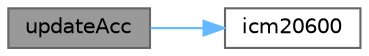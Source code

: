 digraph "updateAcc"
{
 // LATEX_PDF_SIZE
  bgcolor="transparent";
  edge [fontname=Helvetica,fontsize=10,labelfontname=Helvetica,labelfontsize=10];
  node [fontname=Helvetica,fontsize=10,shape=box,height=0.2,width=0.4];
  rankdir="LR";
  Node1 [label="updateAcc",height=0.2,width=0.4,color="gray40", fillcolor="grey60", style="filled", fontcolor="black",tooltip="This read the Accelaeration from the 9DOF."];
  Node1 -> Node2 [color="steelblue1",style="solid"];
  Node2 [label="icm20600",height=0.2,width=0.4,color="grey40", fillcolor="white", style="filled",URL="$master_8ino.html#a807c1b84d1f6fbd1f2746b9cbbb06389",tooltip=" "];
}
